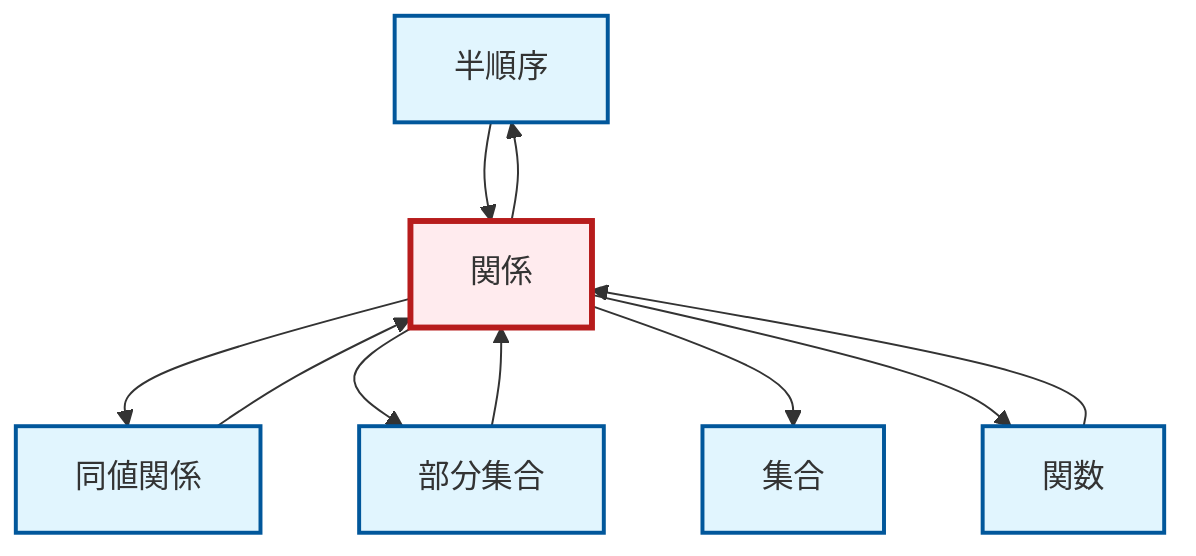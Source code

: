 graph TD
    classDef definition fill:#e1f5fe,stroke:#01579b,stroke-width:2px
    classDef theorem fill:#f3e5f5,stroke:#4a148c,stroke-width:2px
    classDef axiom fill:#fff3e0,stroke:#e65100,stroke-width:2px
    classDef example fill:#e8f5e9,stroke:#1b5e20,stroke-width:2px
    classDef current fill:#ffebee,stroke:#b71c1c,stroke-width:3px
    def-partial-order["半順序"]:::definition
    def-equivalence-relation["同値関係"]:::definition
    def-function["関数"]:::definition
    def-subset["部分集合"]:::definition
    def-relation["関係"]:::definition
    def-set["集合"]:::definition
    def-function --> def-relation
    def-relation --> def-equivalence-relation
    def-relation --> def-partial-order
    def-relation --> def-subset
    def-subset --> def-relation
    def-relation --> def-set
    def-equivalence-relation --> def-relation
    def-relation --> def-function
    def-partial-order --> def-relation
    class def-relation current